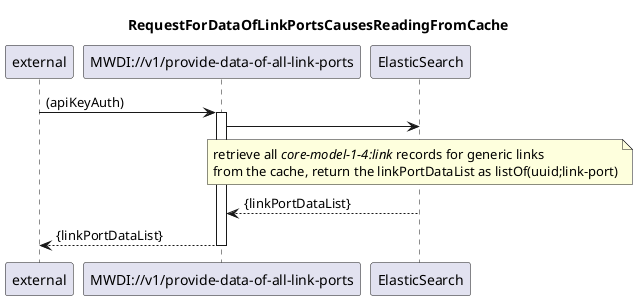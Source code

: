 @startuml 107_ProvideDataOfAllLinkPorts
skinparam responseMessageBelowArrow true

title RequestForDataOfLinkPortsCausesReadingFromCache

participant "external" as requestor
participant "MWDI://v1/provide-data-of-all-link-ports" as data
participant "ElasticSearch" as es

requestor -> data: (apiKeyAuth)
activate data

data -> es
note over es
  retrieve all <i>core-model-1-4:link</i> records for generic links
  from the cache, return the linkPortDataList as listOf(uuid;link-port)
end note

es --> data: {linkPortDataList}

data --> requestor: {linkPortDataList}
deactivate data

@enduml